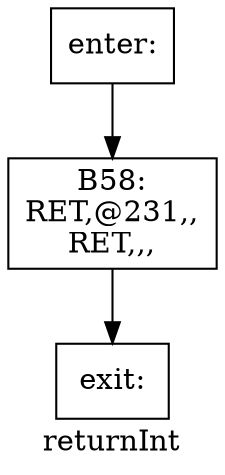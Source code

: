 digraph returnInt{
label =returnInt
B58[label="B58:\nRET,@231,,\nRET,,,\n" shape=box]
enter[label="enter:\n" shape=box]
exit[label="exit:\n" shape=box]
B58->exit
enter->B58
}
